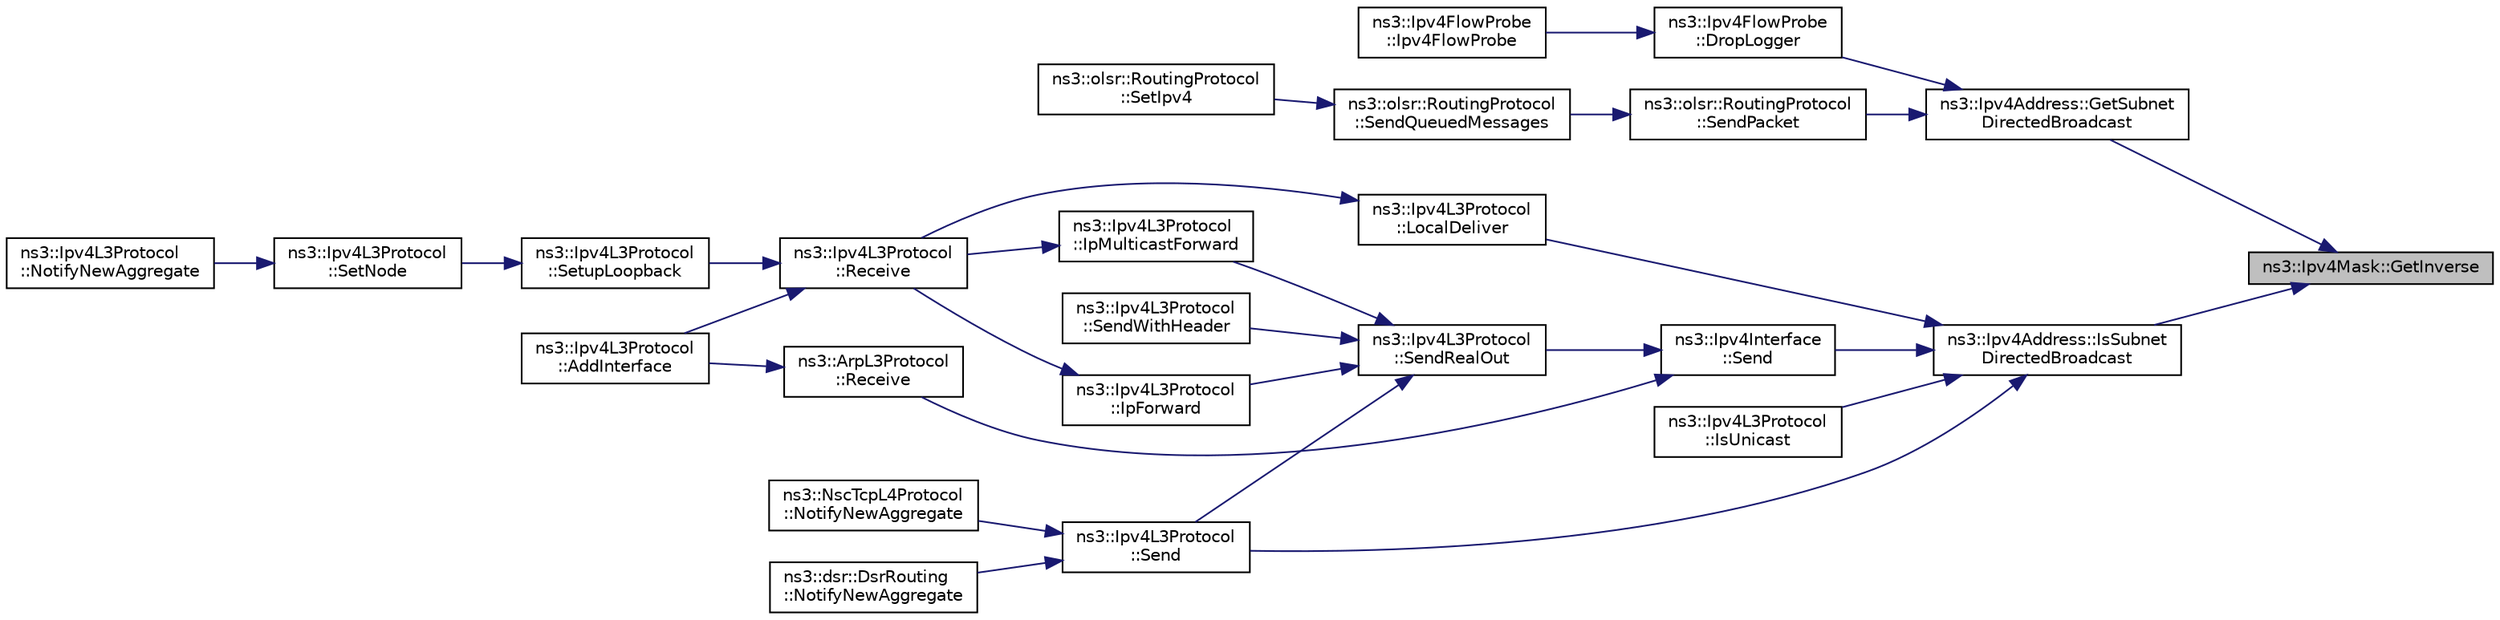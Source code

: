 digraph "ns3::Ipv4Mask::GetInverse"
{
 // LATEX_PDF_SIZE
  edge [fontname="Helvetica",fontsize="10",labelfontname="Helvetica",labelfontsize="10"];
  node [fontname="Helvetica",fontsize="10",shape=record];
  rankdir="RL";
  Node1 [label="ns3::Ipv4Mask::GetInverse",height=0.2,width=0.4,color="black", fillcolor="grey75", style="filled", fontcolor="black",tooltip="Return the inverse mask in host order."];
  Node1 -> Node2 [dir="back",color="midnightblue",fontsize="10",style="solid",fontname="Helvetica"];
  Node2 [label="ns3::Ipv4Address::GetSubnet\lDirectedBroadcast",height=0.2,width=0.4,color="black", fillcolor="white", style="filled",URL="$classns3_1_1_ipv4_address.html#add3fa724f5c5b85c4acbd023d6cd520e",tooltip="Generate subnet-directed broadcast address corresponding to mask."];
  Node2 -> Node3 [dir="back",color="midnightblue",fontsize="10",style="solid",fontname="Helvetica"];
  Node3 [label="ns3::Ipv4FlowProbe\l::DropLogger",height=0.2,width=0.4,color="black", fillcolor="white", style="filled",URL="$classns3_1_1_ipv4_flow_probe.html#a6991c31e2d96a773acb0dcf5ed5161f8",tooltip="Log a packet being dropped."];
  Node3 -> Node4 [dir="back",color="midnightblue",fontsize="10",style="solid",fontname="Helvetica"];
  Node4 [label="ns3::Ipv4FlowProbe\l::Ipv4FlowProbe",height=0.2,width=0.4,color="black", fillcolor="white", style="filled",URL="$classns3_1_1_ipv4_flow_probe.html#ac22ef10899500d98945fc8140fab1cb4",tooltip="Constructor."];
  Node2 -> Node5 [dir="back",color="midnightblue",fontsize="10",style="solid",fontname="Helvetica"];
  Node5 [label="ns3::olsr::RoutingProtocol\l::SendPacket",height=0.2,width=0.4,color="black", fillcolor="white", style="filled",URL="$classns3_1_1olsr_1_1_routing_protocol.html#a31a103b24f235d7a7719258993363fc9",tooltip="Send an OLSR message."];
  Node5 -> Node6 [dir="back",color="midnightblue",fontsize="10",style="solid",fontname="Helvetica"];
  Node6 [label="ns3::olsr::RoutingProtocol\l::SendQueuedMessages",height=0.2,width=0.4,color="black", fillcolor="white", style="filled",URL="$classns3_1_1olsr_1_1_routing_protocol.html#a02c3a2e817645ba46a3c7b4744ff3f29",tooltip="Creates as many OLSR packets as needed in order to send all buffered OLSR messages."];
  Node6 -> Node7 [dir="back",color="midnightblue",fontsize="10",style="solid",fontname="Helvetica"];
  Node7 [label="ns3::olsr::RoutingProtocol\l::SetIpv4",height=0.2,width=0.4,color="black", fillcolor="white", style="filled",URL="$classns3_1_1olsr_1_1_routing_protocol.html#ab0e32a7ea7f5198133eaacca3b4c12da",tooltip=" "];
  Node1 -> Node8 [dir="back",color="midnightblue",fontsize="10",style="solid",fontname="Helvetica"];
  Node8 [label="ns3::Ipv4Address::IsSubnet\lDirectedBroadcast",height=0.2,width=0.4,color="black", fillcolor="white", style="filled",URL="$classns3_1_1_ipv4_address.html#a90fd8f563e8a6b269e7c6ef4ff176e98",tooltip="Generate subnet-directed broadcast address corresponding to mask."];
  Node8 -> Node9 [dir="back",color="midnightblue",fontsize="10",style="solid",fontname="Helvetica"];
  Node9 [label="ns3::Ipv4L3Protocol\l::IsUnicast",height=0.2,width=0.4,color="black", fillcolor="white", style="filled",URL="$classns3_1_1_ipv4_l3_protocol.html#aae59311fb4a1fb7cbbf94939eb1ca6b7",tooltip="Check if an IPv4 address is unicast."];
  Node8 -> Node10 [dir="back",color="midnightblue",fontsize="10",style="solid",fontname="Helvetica"];
  Node10 [label="ns3::Ipv4L3Protocol\l::LocalDeliver",height=0.2,width=0.4,color="black", fillcolor="white", style="filled",URL="$classns3_1_1_ipv4_l3_protocol.html#aa64669f000ce115efafd5e086995b4ff",tooltip="Deliver a packet."];
  Node10 -> Node11 [dir="back",color="midnightblue",fontsize="10",style="solid",fontname="Helvetica"];
  Node11 [label="ns3::Ipv4L3Protocol\l::Receive",height=0.2,width=0.4,color="black", fillcolor="white", style="filled",URL="$classns3_1_1_ipv4_l3_protocol.html#a2f27fb0a3f698ffb34a654323b063c94",tooltip="Lower layer calls this method after calling L3Demux::Lookup The ARP subclass needs to know from which..."];
  Node11 -> Node12 [dir="back",color="midnightblue",fontsize="10",style="solid",fontname="Helvetica"];
  Node12 [label="ns3::Ipv4L3Protocol\l::AddInterface",height=0.2,width=0.4,color="black", fillcolor="white", style="filled",URL="$classns3_1_1_ipv4_l3_protocol.html#ac6855eb39254f74fa30e7f23a7b100db",tooltip=" "];
  Node11 -> Node13 [dir="back",color="midnightblue",fontsize="10",style="solid",fontname="Helvetica"];
  Node13 [label="ns3::Ipv4L3Protocol\l::SetupLoopback",height=0.2,width=0.4,color="black", fillcolor="white", style="filled",URL="$classns3_1_1_ipv4_l3_protocol.html#aa37b950d26063e4e7ee659e599c83bde",tooltip="Setup loopback interface."];
  Node13 -> Node14 [dir="back",color="midnightblue",fontsize="10",style="solid",fontname="Helvetica"];
  Node14 [label="ns3::Ipv4L3Protocol\l::SetNode",height=0.2,width=0.4,color="black", fillcolor="white", style="filled",URL="$classns3_1_1_ipv4_l3_protocol.html#a82ef37914ea8bab699575fea23586bc7",tooltip="Set node associated with this stack."];
  Node14 -> Node15 [dir="back",color="midnightblue",fontsize="10",style="solid",fontname="Helvetica"];
  Node15 [label="ns3::Ipv4L3Protocol\l::NotifyNewAggregate",height=0.2,width=0.4,color="black", fillcolor="white", style="filled",URL="$classns3_1_1_ipv4_l3_protocol.html#a41c7e4fc5a8dba55e9708df7cef9b9c7",tooltip="This function will notify other components connected to the node that a new stack member is now conne..."];
  Node8 -> Node16 [dir="back",color="midnightblue",fontsize="10",style="solid",fontname="Helvetica"];
  Node16 [label="ns3::Ipv4Interface\l::Send",height=0.2,width=0.4,color="black", fillcolor="white", style="filled",URL="$classns3_1_1_ipv4_interface.html#ace287f60f109cb8bdae73b99e0e9adf5",tooltip=" "];
  Node16 -> Node17 [dir="back",color="midnightblue",fontsize="10",style="solid",fontname="Helvetica"];
  Node17 [label="ns3::ArpL3Protocol\l::Receive",height=0.2,width=0.4,color="black", fillcolor="white", style="filled",URL="$classns3_1_1_arp_l3_protocol.html#a277509da885e127fb384f296f3858fef",tooltip="Receive a packet."];
  Node17 -> Node12 [dir="back",color="midnightblue",fontsize="10",style="solid",fontname="Helvetica"];
  Node16 -> Node18 [dir="back",color="midnightblue",fontsize="10",style="solid",fontname="Helvetica"];
  Node18 [label="ns3::Ipv4L3Protocol\l::SendRealOut",height=0.2,width=0.4,color="black", fillcolor="white", style="filled",URL="$classns3_1_1_ipv4_l3_protocol.html#ac1baf310b12bbc564d0766061ecca323",tooltip="Send packet with route."];
  Node18 -> Node19 [dir="back",color="midnightblue",fontsize="10",style="solid",fontname="Helvetica"];
  Node19 [label="ns3::Ipv4L3Protocol\l::IpForward",height=0.2,width=0.4,color="black", fillcolor="white", style="filled",URL="$classns3_1_1_ipv4_l3_protocol.html#ae00b4ef6c6907a602898800ee5dcbc57",tooltip="Forward a packet."];
  Node19 -> Node11 [dir="back",color="midnightblue",fontsize="10",style="solid",fontname="Helvetica"];
  Node18 -> Node20 [dir="back",color="midnightblue",fontsize="10",style="solid",fontname="Helvetica"];
  Node20 [label="ns3::Ipv4L3Protocol\l::IpMulticastForward",height=0.2,width=0.4,color="black", fillcolor="white", style="filled",URL="$classns3_1_1_ipv4_l3_protocol.html#a85ad438d9b2c50d55d1b674b9fd1e8f7",tooltip="Forward a multicast packet."];
  Node20 -> Node11 [dir="back",color="midnightblue",fontsize="10",style="solid",fontname="Helvetica"];
  Node18 -> Node21 [dir="back",color="midnightblue",fontsize="10",style="solid",fontname="Helvetica"];
  Node21 [label="ns3::Ipv4L3Protocol\l::Send",height=0.2,width=0.4,color="black", fillcolor="white", style="filled",URL="$classns3_1_1_ipv4_l3_protocol.html#abe8cf785815f3fbb32b0e21d629be641",tooltip=" "];
  Node21 -> Node22 [dir="back",color="midnightblue",fontsize="10",style="solid",fontname="Helvetica"];
  Node22 [label="ns3::dsr::DsrRouting\l::NotifyNewAggregate",height=0.2,width=0.4,color="black", fillcolor="white", style="filled",URL="$classns3_1_1dsr_1_1_dsr_routing.html#a7742bf3036dba9f9b24906b959be728e",tooltip="Notify all Objects aggregated to this one of a new Object being aggregated."];
  Node21 -> Node23 [dir="back",color="midnightblue",fontsize="10",style="solid",fontname="Helvetica"];
  Node23 [label="ns3::NscTcpL4Protocol\l::NotifyNewAggregate",height=0.2,width=0.4,color="black", fillcolor="white", style="filled",URL="$classns3_1_1_nsc_tcp_l4_protocol.html#a423e33bc38d6f04ba6c54f7ce2647565",tooltip="Notify all Objects aggregated to this one of a new Object being aggregated."];
  Node18 -> Node24 [dir="back",color="midnightblue",fontsize="10",style="solid",fontname="Helvetica"];
  Node24 [label="ns3::Ipv4L3Protocol\l::SendWithHeader",height=0.2,width=0.4,color="black", fillcolor="white", style="filled",URL="$classns3_1_1_ipv4_l3_protocol.html#a9305010252cee1e4e97766227ca58ba4",tooltip=" "];
  Node8 -> Node21 [dir="back",color="midnightblue",fontsize="10",style="solid",fontname="Helvetica"];
}
